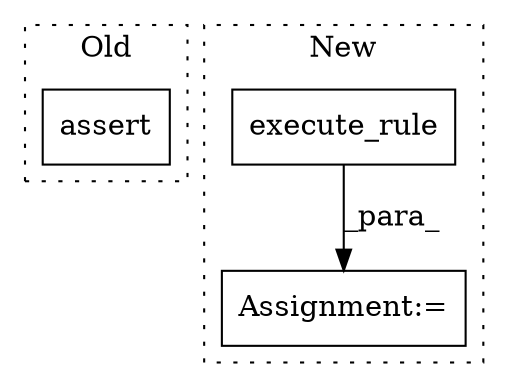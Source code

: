 digraph G {
subgraph cluster0 {
1 [label="assert" a="32" s="2345,2441" l="12,1" shape="box"];
label = "Old";
style="dotted";
}
subgraph cluster1 {
2 [label="execute_rule" a="32" s="2361,2380" l="13,1" shape="box"];
3 [label="Assignment:=" a="7" s="2355" l="1" shape="box"];
label = "New";
style="dotted";
}
2 -> 3 [label="_para_"];
}